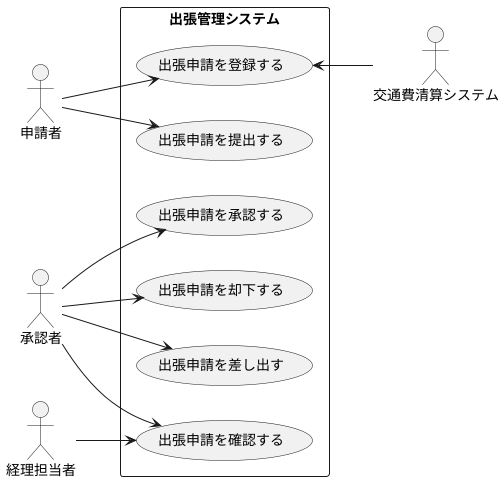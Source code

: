 @startuml 演習2-1
left to right direction
actor 申請者
actor 承認者
actor 経理担当者
actor 交通費清算システム
rectangle 出張管理システム {
usecase 出張申請を登録する  
usecase 出張申請を提出する 
usecase 出張申請を承認する 
usecase 出張申請を却下する 
usecase 出張申請を差し出す 
usecase 出張申請を確認する 
}
申請者--> 出張申請を登録する
申請者--> 出張申請を提出する
承認者-->出張申請を承認する
承認者-->出張申請を却下する
承認者--> 出張申請を差し出す
承認者 --> 出張申請を確認する
経理担当者 -->出張申請を確認する
出張申請を登録する <--交通費清算システム
@enduml